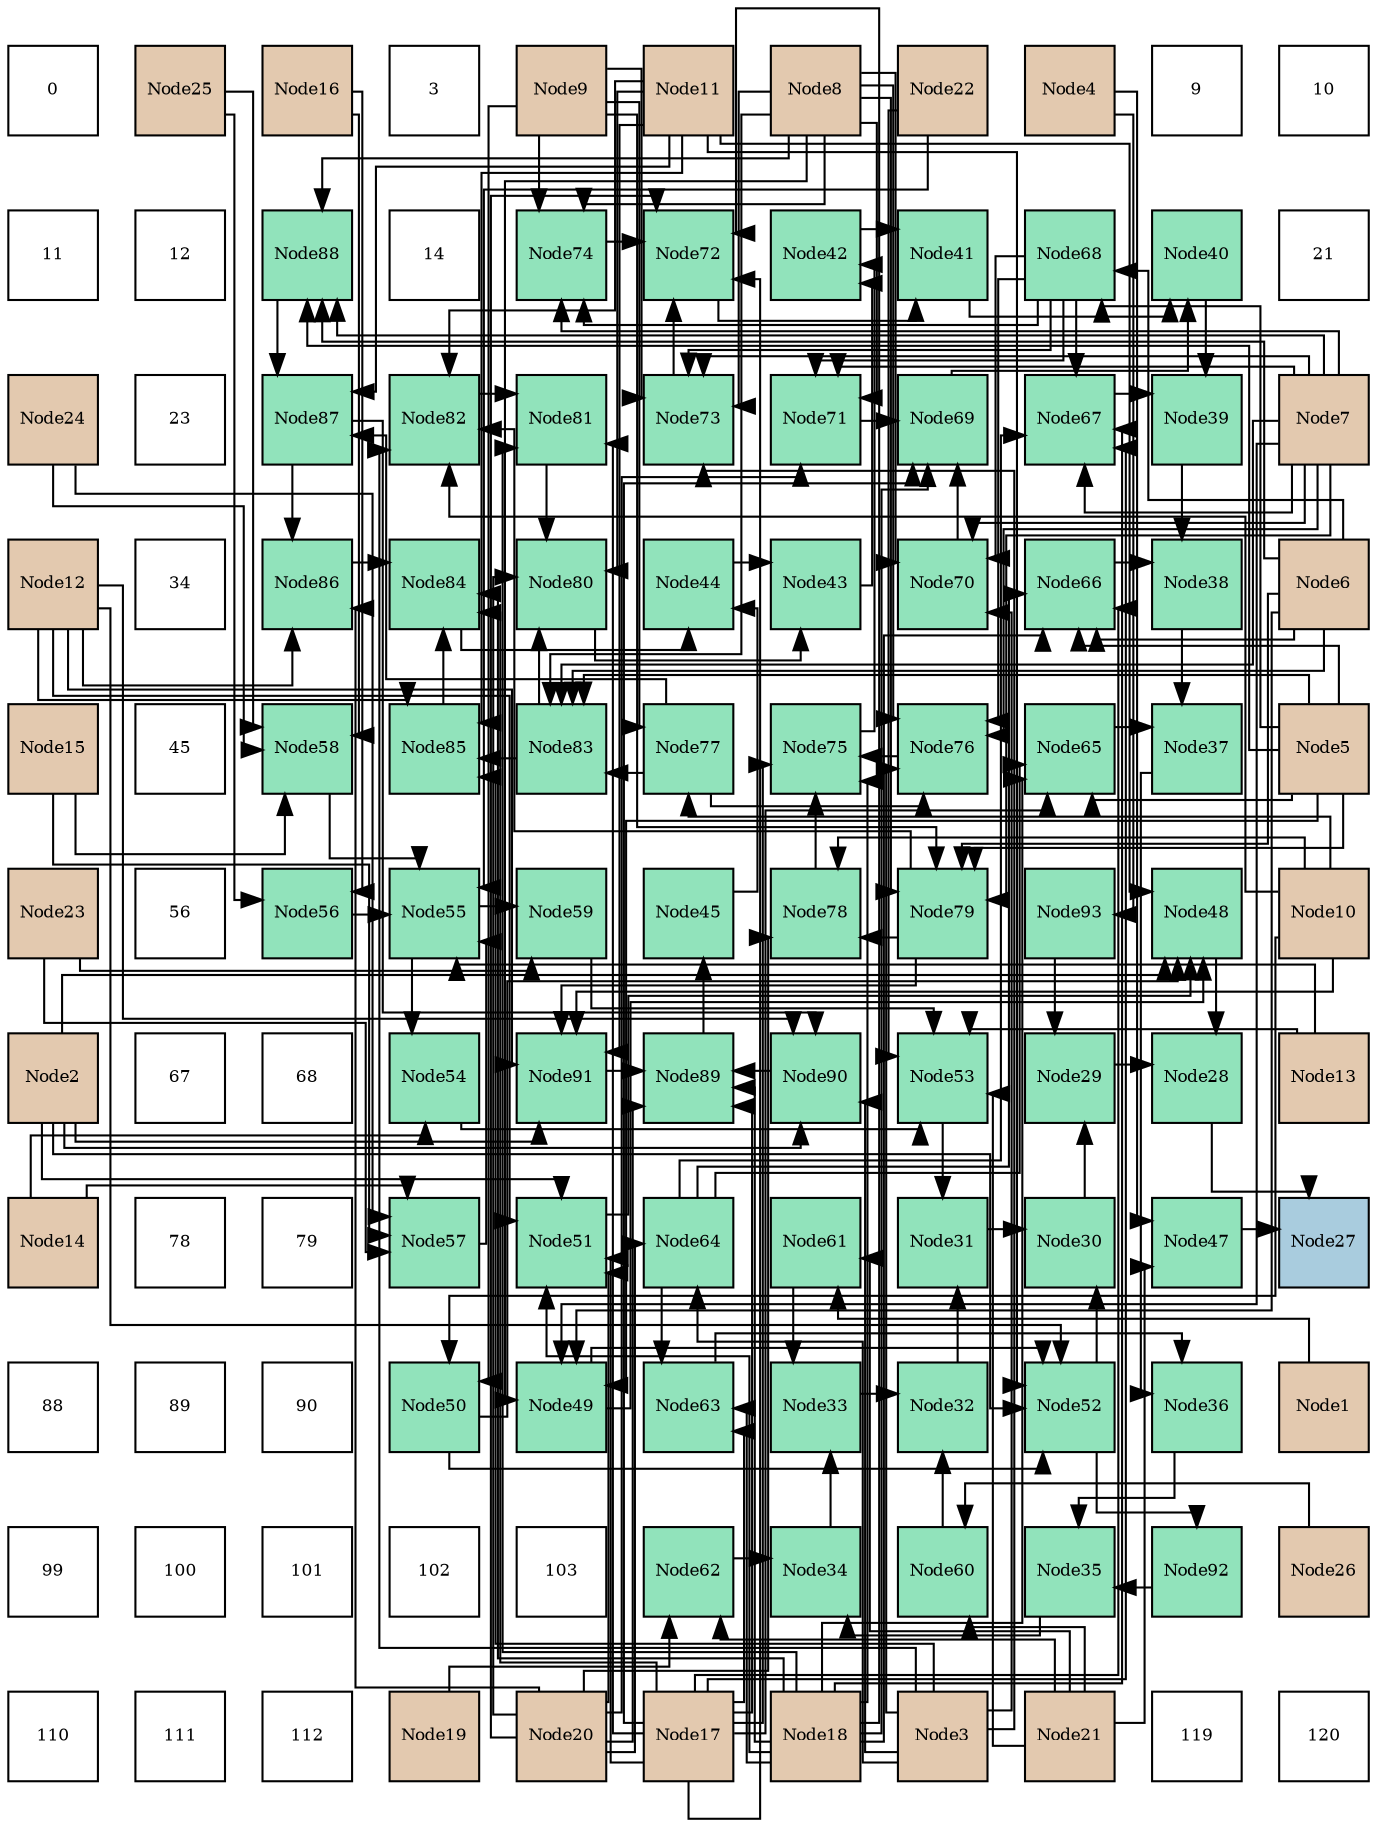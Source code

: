 digraph layout{
 rankdir=TB;
 splines=ortho;
 node [style=filled shape=square fixedsize=true width=0.6];
0[label="0", fontsize=8, fillcolor="#ffffff"];
1[label="Node25", fontsize=8, fillcolor="#e3c9af"];
2[label="Node16", fontsize=8, fillcolor="#e3c9af"];
3[label="3", fontsize=8, fillcolor="#ffffff"];
4[label="Node9", fontsize=8, fillcolor="#e3c9af"];
5[label="Node11", fontsize=8, fillcolor="#e3c9af"];
6[label="Node8", fontsize=8, fillcolor="#e3c9af"];
7[label="Node22", fontsize=8, fillcolor="#e3c9af"];
8[label="Node4", fontsize=8, fillcolor="#e3c9af"];
9[label="9", fontsize=8, fillcolor="#ffffff"];
10[label="10", fontsize=8, fillcolor="#ffffff"];
11[label="11", fontsize=8, fillcolor="#ffffff"];
12[label="12", fontsize=8, fillcolor="#ffffff"];
13[label="Node88", fontsize=8, fillcolor="#91e3bb"];
14[label="14", fontsize=8, fillcolor="#ffffff"];
15[label="Node74", fontsize=8, fillcolor="#91e3bb"];
16[label="Node72", fontsize=8, fillcolor="#91e3bb"];
17[label="Node42", fontsize=8, fillcolor="#91e3bb"];
18[label="Node41", fontsize=8, fillcolor="#91e3bb"];
19[label="Node68", fontsize=8, fillcolor="#91e3bb"];
20[label="Node40", fontsize=8, fillcolor="#91e3bb"];
21[label="21", fontsize=8, fillcolor="#ffffff"];
22[label="Node24", fontsize=8, fillcolor="#e3c9af"];
23[label="23", fontsize=8, fillcolor="#ffffff"];
24[label="Node87", fontsize=8, fillcolor="#91e3bb"];
25[label="Node82", fontsize=8, fillcolor="#91e3bb"];
26[label="Node81", fontsize=8, fillcolor="#91e3bb"];
27[label="Node73", fontsize=8, fillcolor="#91e3bb"];
28[label="Node71", fontsize=8, fillcolor="#91e3bb"];
29[label="Node69", fontsize=8, fillcolor="#91e3bb"];
30[label="Node67", fontsize=8, fillcolor="#91e3bb"];
31[label="Node39", fontsize=8, fillcolor="#91e3bb"];
32[label="Node7", fontsize=8, fillcolor="#e3c9af"];
33[label="Node12", fontsize=8, fillcolor="#e3c9af"];
34[label="34", fontsize=8, fillcolor="#ffffff"];
35[label="Node86", fontsize=8, fillcolor="#91e3bb"];
36[label="Node84", fontsize=8, fillcolor="#91e3bb"];
37[label="Node80", fontsize=8, fillcolor="#91e3bb"];
38[label="Node44", fontsize=8, fillcolor="#91e3bb"];
39[label="Node43", fontsize=8, fillcolor="#91e3bb"];
40[label="Node70", fontsize=8, fillcolor="#91e3bb"];
41[label="Node66", fontsize=8, fillcolor="#91e3bb"];
42[label="Node38", fontsize=8, fillcolor="#91e3bb"];
43[label="Node6", fontsize=8, fillcolor="#e3c9af"];
44[label="Node15", fontsize=8, fillcolor="#e3c9af"];
45[label="45", fontsize=8, fillcolor="#ffffff"];
46[label="Node58", fontsize=8, fillcolor="#91e3bb"];
47[label="Node85", fontsize=8, fillcolor="#91e3bb"];
48[label="Node83", fontsize=8, fillcolor="#91e3bb"];
49[label="Node77", fontsize=8, fillcolor="#91e3bb"];
50[label="Node75", fontsize=8, fillcolor="#91e3bb"];
51[label="Node76", fontsize=8, fillcolor="#91e3bb"];
52[label="Node65", fontsize=8, fillcolor="#91e3bb"];
53[label="Node37", fontsize=8, fillcolor="#91e3bb"];
54[label="Node5", fontsize=8, fillcolor="#e3c9af"];
55[label="Node23", fontsize=8, fillcolor="#e3c9af"];
56[label="56", fontsize=8, fillcolor="#ffffff"];
57[label="Node56", fontsize=8, fillcolor="#91e3bb"];
58[label="Node55", fontsize=8, fillcolor="#91e3bb"];
59[label="Node59", fontsize=8, fillcolor="#91e3bb"];
60[label="Node45", fontsize=8, fillcolor="#91e3bb"];
61[label="Node78", fontsize=8, fillcolor="#91e3bb"];
62[label="Node79", fontsize=8, fillcolor="#91e3bb"];
63[label="Node93", fontsize=8, fillcolor="#91e3bb"];
64[label="Node48", fontsize=8, fillcolor="#91e3bb"];
65[label="Node10", fontsize=8, fillcolor="#e3c9af"];
66[label="Node2", fontsize=8, fillcolor="#e3c9af"];
67[label="67", fontsize=8, fillcolor="#ffffff"];
68[label="68", fontsize=8, fillcolor="#ffffff"];
69[label="Node54", fontsize=8, fillcolor="#91e3bb"];
70[label="Node91", fontsize=8, fillcolor="#91e3bb"];
71[label="Node89", fontsize=8, fillcolor="#91e3bb"];
72[label="Node90", fontsize=8, fillcolor="#91e3bb"];
73[label="Node53", fontsize=8, fillcolor="#91e3bb"];
74[label="Node29", fontsize=8, fillcolor="#91e3bb"];
75[label="Node28", fontsize=8, fillcolor="#91e3bb"];
76[label="Node13", fontsize=8, fillcolor="#e3c9af"];
77[label="Node14", fontsize=8, fillcolor="#e3c9af"];
78[label="78", fontsize=8, fillcolor="#ffffff"];
79[label="79", fontsize=8, fillcolor="#ffffff"];
80[label="Node57", fontsize=8, fillcolor="#91e3bb"];
81[label="Node51", fontsize=8, fillcolor="#91e3bb"];
82[label="Node64", fontsize=8, fillcolor="#91e3bb"];
83[label="Node61", fontsize=8, fillcolor="#91e3bb"];
84[label="Node31", fontsize=8, fillcolor="#91e3bb"];
85[label="Node30", fontsize=8, fillcolor="#91e3bb"];
86[label="Node47", fontsize=8, fillcolor="#91e3bb"];
87[label="Node27", fontsize=8, fillcolor="#a9ccde"];
88[label="88", fontsize=8, fillcolor="#ffffff"];
89[label="89", fontsize=8, fillcolor="#ffffff"];
90[label="90", fontsize=8, fillcolor="#ffffff"];
91[label="Node50", fontsize=8, fillcolor="#91e3bb"];
92[label="Node49", fontsize=8, fillcolor="#91e3bb"];
93[label="Node63", fontsize=8, fillcolor="#91e3bb"];
94[label="Node33", fontsize=8, fillcolor="#91e3bb"];
95[label="Node32", fontsize=8, fillcolor="#91e3bb"];
96[label="Node52", fontsize=8, fillcolor="#91e3bb"];
97[label="Node36", fontsize=8, fillcolor="#91e3bb"];
98[label="Node1", fontsize=8, fillcolor="#e3c9af"];
99[label="99", fontsize=8, fillcolor="#ffffff"];
100[label="100", fontsize=8, fillcolor="#ffffff"];
101[label="101", fontsize=8, fillcolor="#ffffff"];
102[label="102", fontsize=8, fillcolor="#ffffff"];
103[label="103", fontsize=8, fillcolor="#ffffff"];
104[label="Node62", fontsize=8, fillcolor="#91e3bb"];
105[label="Node34", fontsize=8, fillcolor="#91e3bb"];
106[label="Node60", fontsize=8, fillcolor="#91e3bb"];
107[label="Node35", fontsize=8, fillcolor="#91e3bb"];
108[label="Node92", fontsize=8, fillcolor="#91e3bb"];
109[label="Node26", fontsize=8, fillcolor="#e3c9af"];
110[label="110", fontsize=8, fillcolor="#ffffff"];
111[label="111", fontsize=8, fillcolor="#ffffff"];
112[label="112", fontsize=8, fillcolor="#ffffff"];
113[label="Node19", fontsize=8, fillcolor="#e3c9af"];
114[label="Node20", fontsize=8, fillcolor="#e3c9af"];
115[label="Node17", fontsize=8, fillcolor="#e3c9af"];
116[label="Node18", fontsize=8, fillcolor="#e3c9af"];
117[label="Node3", fontsize=8, fillcolor="#e3c9af"];
118[label="Node21", fontsize=8, fillcolor="#e3c9af"];
119[label="119", fontsize=8, fillcolor="#ffffff"];
120[label="120", fontsize=8, fillcolor="#ffffff"];
edge [constraint=false, style=vis];75 -> 87;
86 -> 87;
74 -> 75;
64 -> 75;
85 -> 74;
63 -> 74;
84 -> 85;
96 -> 85;
95 -> 84;
73 -> 84;
94 -> 95;
106 -> 95;
105 -> 94;
83 -> 94;
107 -> 105;
104 -> 105;
97 -> 107;
108 -> 107;
53 -> 97;
93 -> 97;
42 -> 53;
52 -> 53;
31 -> 42;
41 -> 42;
20 -> 31;
30 -> 31;
18 -> 20;
29 -> 20;
17 -> 18;
16 -> 18;
39 -> 17;
50 -> 17;
38 -> 39;
37 -> 39;
60 -> 38;
36 -> 38;
71 -> 60;
69 -> 73;
59 -> 73;
76 -> 73;
118 -> 73;
7 -> 73;
26 -> 37;
48 -> 37;
5 -> 37;
114 -> 37;
47 -> 36;
35 -> 36;
115 -> 36;
116 -> 36;
72 -> 71;
70 -> 71;
115 -> 71;
116 -> 71;
114 -> 71;
58 -> 69;
77 -> 69;
58 -> 59;
55 -> 59;
40 -> 29;
28 -> 29;
115 -> 29;
116 -> 29;
27 -> 16;
15 -> 16;
115 -> 16;
116 -> 16;
114 -> 16;
51 -> 50;
61 -> 50;
115 -> 50;
116 -> 50;
25 -> 26;
115 -> 26;
116 -> 26;
48 -> 47;
117 -> 47;
5 -> 47;
33 -> 47;
24 -> 35;
33 -> 35;
114 -> 35;
24 -> 72;
66 -> 72;
117 -> 72;
33 -> 72;
96 -> 108;
92 -> 64;
91 -> 64;
81 -> 64;
66 -> 64;
5 -> 64;
92 -> 96;
91 -> 96;
66 -> 96;
5 -> 96;
33 -> 96;
57 -> 58;
80 -> 58;
46 -> 58;
76 -> 58;
7 -> 58;
82 -> 93;
115 -> 93;
116 -> 93;
82 -> 52;
54 -> 52;
115 -> 52;
116 -> 52;
82 -> 41;
54 -> 41;
43 -> 41;
115 -> 41;
116 -> 41;
82 -> 30;
19 -> 30;
32 -> 30;
115 -> 30;
116 -> 30;
19 -> 40;
117 -> 40;
32 -> 40;
6 -> 40;
19 -> 28;
32 -> 28;
6 -> 28;
114 -> 28;
19 -> 27;
117 -> 27;
32 -> 27;
6 -> 27;
4 -> 27;
19 -> 15;
32 -> 15;
6 -> 15;
4 -> 15;
19 -> 51;
49 -> 51;
117 -> 51;
32 -> 51;
6 -> 51;
62 -> 61;
65 -> 61;
114 -> 61;
62 -> 25;
117 -> 25;
65 -> 25;
5 -> 25;
49 -> 48;
54 -> 48;
43 -> 48;
32 -> 48;
6 -> 48;
49 -> 24;
13 -> 24;
5 -> 24;
62 -> 70;
66 -> 70;
65 -> 70;
5 -> 70;
33 -> 70;
8 -> 86;
118 -> 86;
54 -> 92;
43 -> 92;
32 -> 92;
6 -> 92;
4 -> 91;
65 -> 91;
66 -> 81;
33 -> 81;
115 -> 81;
116 -> 81;
114 -> 81;
2 -> 57;
1 -> 57;
77 -> 80;
44 -> 80;
55 -> 80;
22 -> 80;
44 -> 46;
2 -> 46;
22 -> 46;
1 -> 46;
118 -> 106;
109 -> 106;
98 -> 83;
118 -> 83;
113 -> 104;
118 -> 104;
117 -> 82;
114 -> 82;
54 -> 19;
43 -> 19;
4 -> 49;
65 -> 49;
54 -> 62;
43 -> 62;
32 -> 62;
6 -> 62;
4 -> 62;
54 -> 13;
43 -> 13;
32 -> 13;
6 -> 13;
8 -> 63;
edge [constraint=true, style=invis];
0 -> 11 -> 22 -> 33 -> 44 -> 55 -> 66 -> 77 -> 88 -> 99 -> 110;
1 -> 12 -> 23 -> 34 -> 45 -> 56 -> 67 -> 78 -> 89 -> 100 -> 111;
2 -> 13 -> 24 -> 35 -> 46 -> 57 -> 68 -> 79 -> 90 -> 101 -> 112;
3 -> 14 -> 25 -> 36 -> 47 -> 58 -> 69 -> 80 -> 91 -> 102 -> 113;
4 -> 15 -> 26 -> 37 -> 48 -> 59 -> 70 -> 81 -> 92 -> 103 -> 114;
5 -> 16 -> 27 -> 38 -> 49 -> 60 -> 71 -> 82 -> 93 -> 104 -> 115;
6 -> 17 -> 28 -> 39 -> 50 -> 61 -> 72 -> 83 -> 94 -> 105 -> 116;
7 -> 18 -> 29 -> 40 -> 51 -> 62 -> 73 -> 84 -> 95 -> 106 -> 117;
8 -> 19 -> 30 -> 41 -> 52 -> 63 -> 74 -> 85 -> 96 -> 107 -> 118;
9 -> 20 -> 31 -> 42 -> 53 -> 64 -> 75 -> 86 -> 97 -> 108 -> 119;
10 -> 21 -> 32 -> 43 -> 54 -> 65 -> 76 -> 87 -> 98 -> 109 -> 120;
rank = same {0 -> 1 -> 2 -> 3 -> 4 -> 5 -> 6 -> 7 -> 8 -> 9 -> 10};
rank = same {11 -> 12 -> 13 -> 14 -> 15 -> 16 -> 17 -> 18 -> 19 -> 20 -> 21};
rank = same {22 -> 23 -> 24 -> 25 -> 26 -> 27 -> 28 -> 29 -> 30 -> 31 -> 32};
rank = same {33 -> 34 -> 35 -> 36 -> 37 -> 38 -> 39 -> 40 -> 41 -> 42 -> 43};
rank = same {44 -> 45 -> 46 -> 47 -> 48 -> 49 -> 50 -> 51 -> 52 -> 53 -> 54};
rank = same {55 -> 56 -> 57 -> 58 -> 59 -> 60 -> 61 -> 62 -> 63 -> 64 -> 65};
rank = same {66 -> 67 -> 68 -> 69 -> 70 -> 71 -> 72 -> 73 -> 74 -> 75 -> 76};
rank = same {77 -> 78 -> 79 -> 80 -> 81 -> 82 -> 83 -> 84 -> 85 -> 86 -> 87};
rank = same {88 -> 89 -> 90 -> 91 -> 92 -> 93 -> 94 -> 95 -> 96 -> 97 -> 98};
rank = same {99 -> 100 -> 101 -> 102 -> 103 -> 104 -> 105 -> 106 -> 107 -> 108 -> 109};
rank = same {110 -> 111 -> 112 -> 113 -> 114 -> 115 -> 116 -> 117 -> 118 -> 119 -> 120};
}